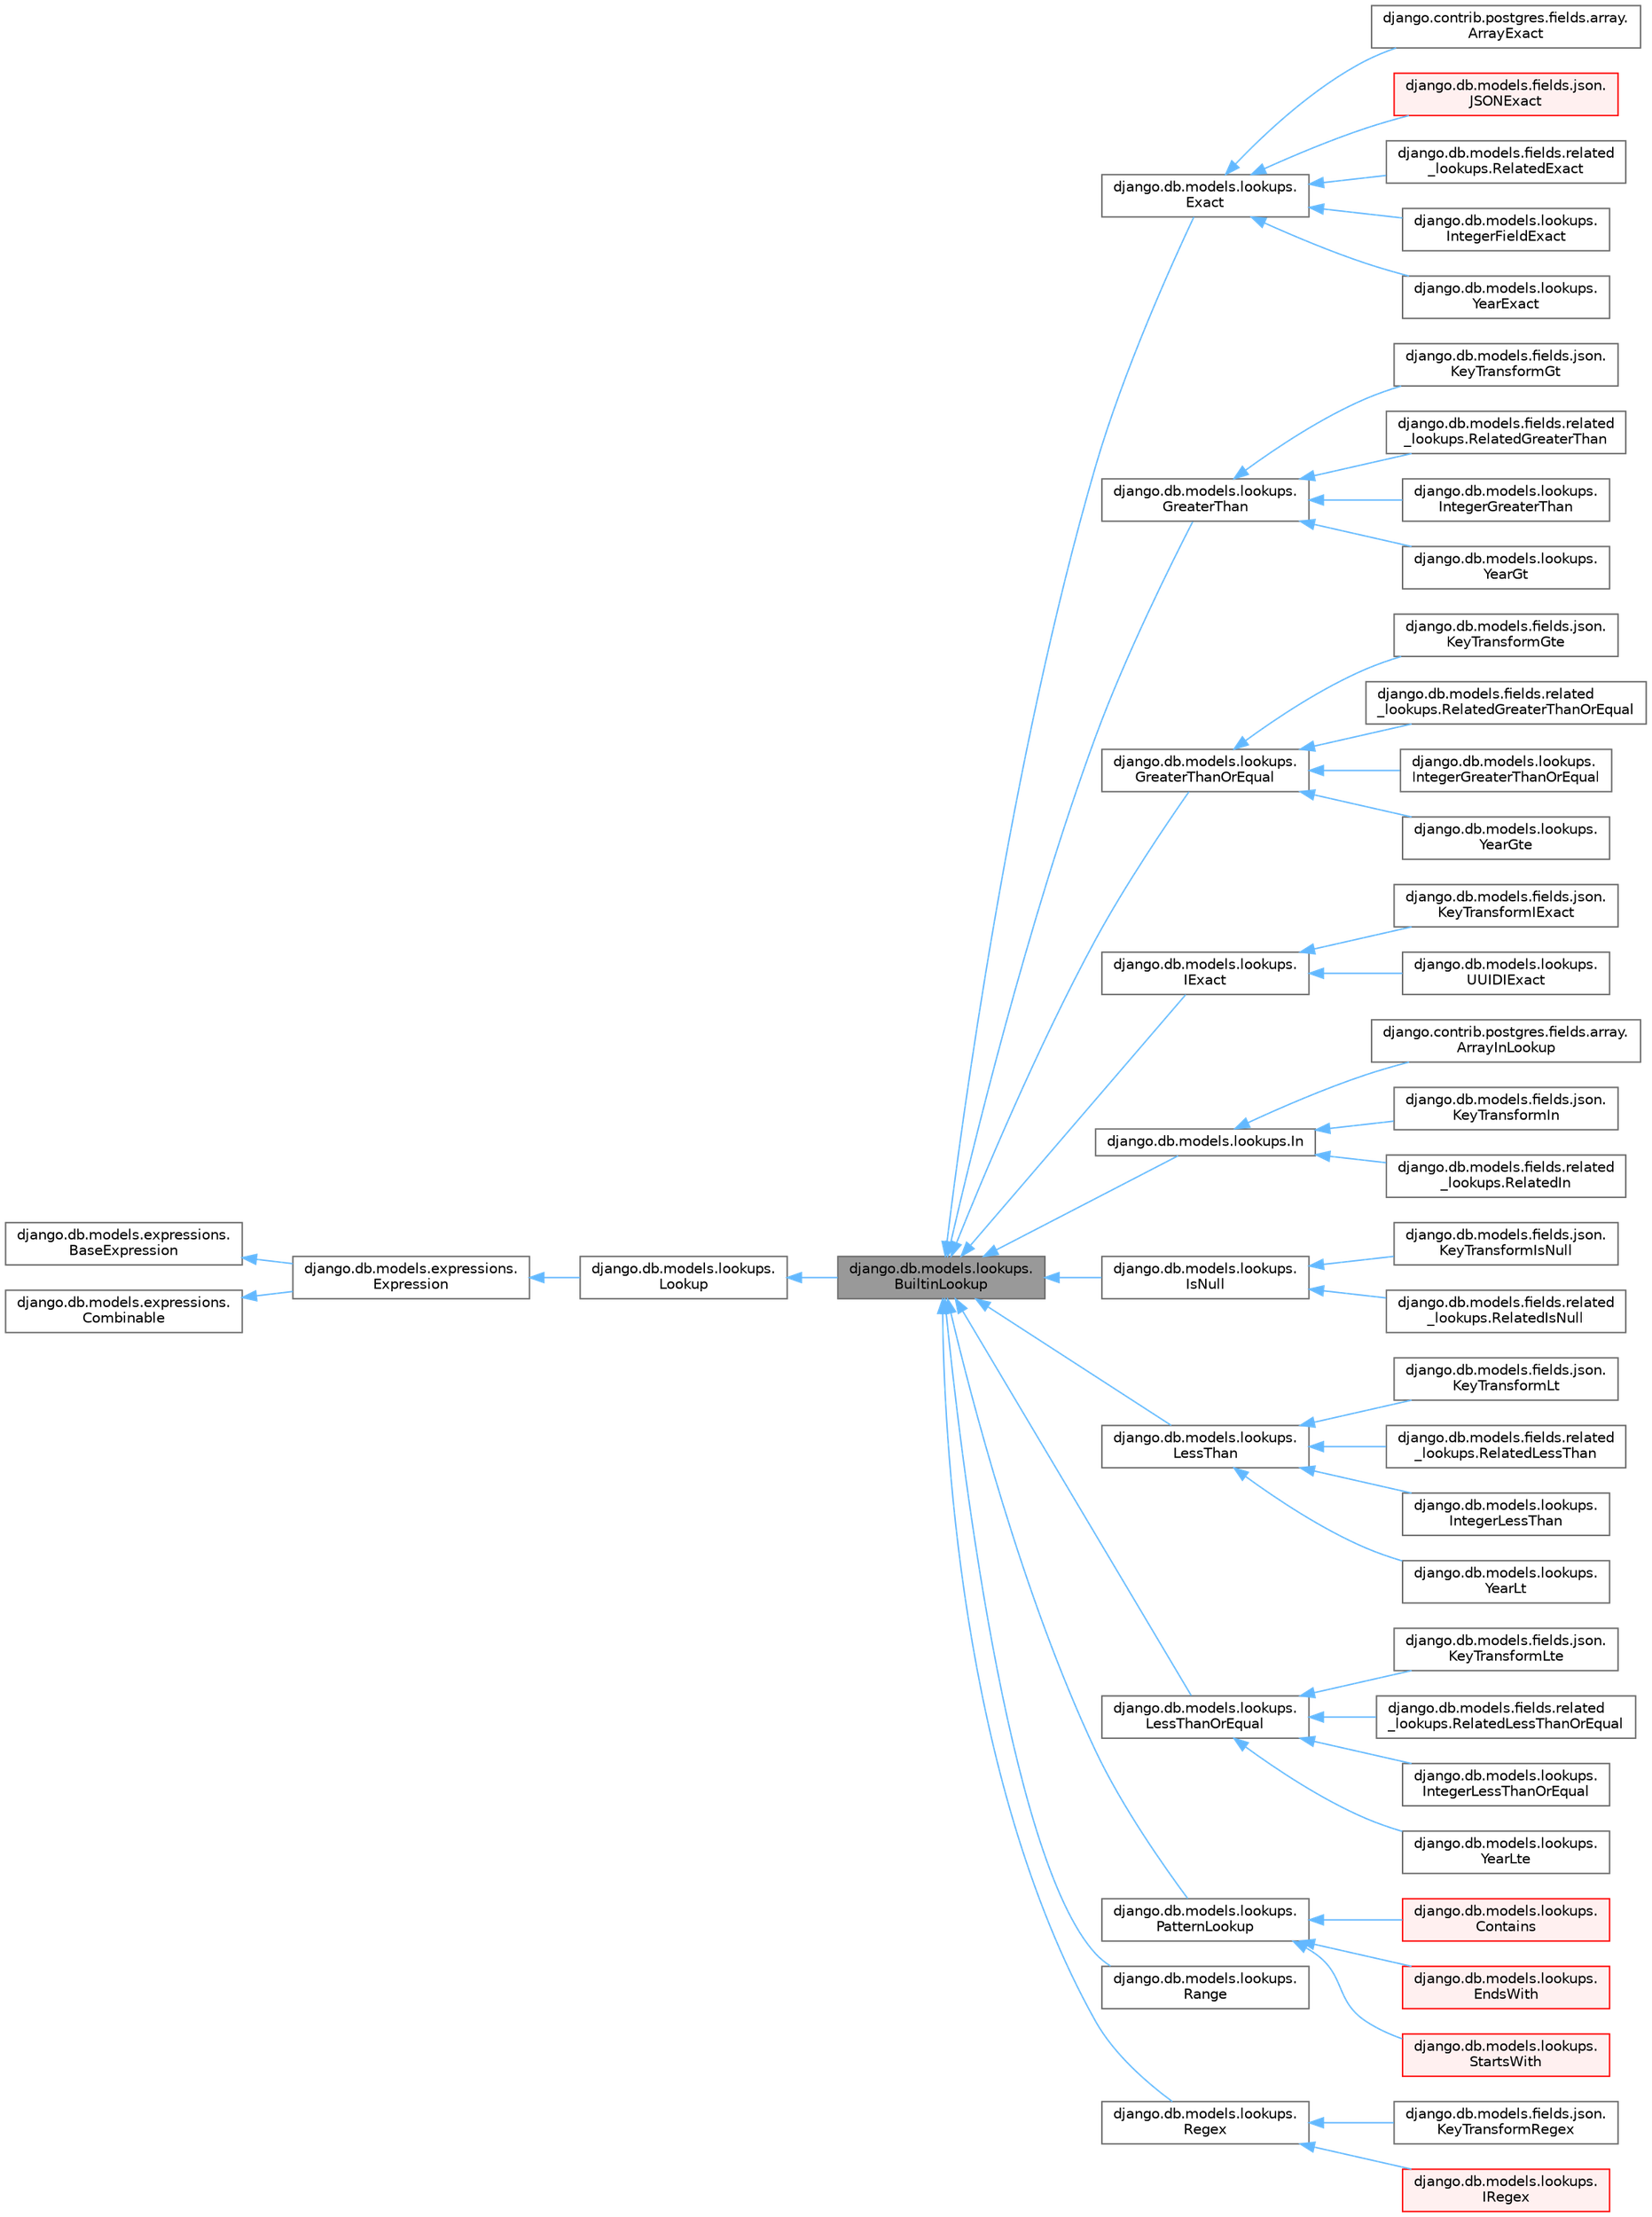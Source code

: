 digraph "django.db.models.lookups.BuiltinLookup"
{
 // LATEX_PDF_SIZE
  bgcolor="transparent";
  edge [fontname=Helvetica,fontsize=10,labelfontname=Helvetica,labelfontsize=10];
  node [fontname=Helvetica,fontsize=10,shape=box,height=0.2,width=0.4];
  rankdir="LR";
  Node1 [id="Node000001",label="django.db.models.lookups.\lBuiltinLookup",height=0.2,width=0.4,color="gray40", fillcolor="grey60", style="filled", fontcolor="black",tooltip=" "];
  Node2 -> Node1 [id="edge1_Node000001_Node000002",dir="back",color="steelblue1",style="solid",tooltip=" "];
  Node2 [id="Node000002",label="django.db.models.lookups.\lLookup",height=0.2,width=0.4,color="gray40", fillcolor="white", style="filled",URL="$classdjango_1_1db_1_1models_1_1lookups_1_1_lookup.html",tooltip=" "];
  Node3 -> Node2 [id="edge2_Node000002_Node000003",dir="back",color="steelblue1",style="solid",tooltip=" "];
  Node3 [id="Node000003",label="django.db.models.expressions.\lExpression",height=0.2,width=0.4,color="gray40", fillcolor="white", style="filled",URL="$classdjango_1_1db_1_1models_1_1expressions_1_1_expression.html",tooltip=" "];
  Node4 -> Node3 [id="edge3_Node000003_Node000004",dir="back",color="steelblue1",style="solid",tooltip=" "];
  Node4 [id="Node000004",label="django.db.models.expressions.\lBaseExpression",height=0.2,width=0.4,color="gray40", fillcolor="white", style="filled",URL="$classdjango_1_1db_1_1models_1_1expressions_1_1_base_expression.html",tooltip=" "];
  Node5 -> Node3 [id="edge4_Node000003_Node000005",dir="back",color="steelblue1",style="solid",tooltip=" "];
  Node5 [id="Node000005",label="django.db.models.expressions.\lCombinable",height=0.2,width=0.4,color="gray40", fillcolor="white", style="filled",URL="$classdjango_1_1db_1_1models_1_1expressions_1_1_combinable.html",tooltip=" "];
  Node1 -> Node6 [id="edge5_Node000001_Node000006",dir="back",color="steelblue1",style="solid",tooltip=" "];
  Node6 [id="Node000006",label="django.db.models.lookups.\lExact",height=0.2,width=0.4,color="gray40", fillcolor="white", style="filled",URL="$classdjango_1_1db_1_1models_1_1lookups_1_1_exact.html",tooltip=" "];
  Node6 -> Node7 [id="edge6_Node000006_Node000007",dir="back",color="steelblue1",style="solid",tooltip=" "];
  Node7 [id="Node000007",label="django.contrib.postgres.fields.array.\lArrayExact",height=0.2,width=0.4,color="gray40", fillcolor="white", style="filled",URL="$classdjango_1_1contrib_1_1postgres_1_1fields_1_1array_1_1_array_exact.html",tooltip=" "];
  Node6 -> Node8 [id="edge7_Node000006_Node000008",dir="back",color="steelblue1",style="solid",tooltip=" "];
  Node8 [id="Node000008",label="django.db.models.fields.json.\lJSONExact",height=0.2,width=0.4,color="red", fillcolor="#FFF0F0", style="filled",URL="$classdjango_1_1db_1_1models_1_1fields_1_1json_1_1_j_s_o_n_exact.html",tooltip=" "];
  Node6 -> Node10 [id="edge8_Node000006_Node000010",dir="back",color="steelblue1",style="solid",tooltip=" "];
  Node10 [id="Node000010",label="django.db.models.fields.related\l_lookups.RelatedExact",height=0.2,width=0.4,color="gray40", fillcolor="white", style="filled",URL="$classdjango_1_1db_1_1models_1_1fields_1_1related__lookups_1_1_related_exact.html",tooltip=" "];
  Node6 -> Node11 [id="edge9_Node000006_Node000011",dir="back",color="steelblue1",style="solid",tooltip=" "];
  Node11 [id="Node000011",label="django.db.models.lookups.\lIntegerFieldExact",height=0.2,width=0.4,color="gray40", fillcolor="white", style="filled",URL="$classdjango_1_1db_1_1models_1_1lookups_1_1_integer_field_exact.html",tooltip=" "];
  Node6 -> Node12 [id="edge10_Node000006_Node000012",dir="back",color="steelblue1",style="solid",tooltip=" "];
  Node12 [id="Node000012",label="django.db.models.lookups.\lYearExact",height=0.2,width=0.4,color="gray40", fillcolor="white", style="filled",URL="$classdjango_1_1db_1_1models_1_1lookups_1_1_year_exact.html",tooltip=" "];
  Node1 -> Node13 [id="edge11_Node000001_Node000013",dir="back",color="steelblue1",style="solid",tooltip=" "];
  Node13 [id="Node000013",label="django.db.models.lookups.\lGreaterThan",height=0.2,width=0.4,color="gray40", fillcolor="white", style="filled",URL="$classdjango_1_1db_1_1models_1_1lookups_1_1_greater_than.html",tooltip=" "];
  Node13 -> Node14 [id="edge12_Node000013_Node000014",dir="back",color="steelblue1",style="solid",tooltip=" "];
  Node14 [id="Node000014",label="django.db.models.fields.json.\lKeyTransformGt",height=0.2,width=0.4,color="gray40", fillcolor="white", style="filled",URL="$classdjango_1_1db_1_1models_1_1fields_1_1json_1_1_key_transform_gt.html",tooltip=" "];
  Node13 -> Node15 [id="edge13_Node000013_Node000015",dir="back",color="steelblue1",style="solid",tooltip=" "];
  Node15 [id="Node000015",label="django.db.models.fields.related\l_lookups.RelatedGreaterThan",height=0.2,width=0.4,color="gray40", fillcolor="white", style="filled",URL="$classdjango_1_1db_1_1models_1_1fields_1_1related__lookups_1_1_related_greater_than.html",tooltip=" "];
  Node13 -> Node16 [id="edge14_Node000013_Node000016",dir="back",color="steelblue1",style="solid",tooltip=" "];
  Node16 [id="Node000016",label="django.db.models.lookups.\lIntegerGreaterThan",height=0.2,width=0.4,color="gray40", fillcolor="white", style="filled",URL="$classdjango_1_1db_1_1models_1_1lookups_1_1_integer_greater_than.html",tooltip=" "];
  Node13 -> Node17 [id="edge15_Node000013_Node000017",dir="back",color="steelblue1",style="solid",tooltip=" "];
  Node17 [id="Node000017",label="django.db.models.lookups.\lYearGt",height=0.2,width=0.4,color="gray40", fillcolor="white", style="filled",URL="$classdjango_1_1db_1_1models_1_1lookups_1_1_year_gt.html",tooltip=" "];
  Node1 -> Node18 [id="edge16_Node000001_Node000018",dir="back",color="steelblue1",style="solid",tooltip=" "];
  Node18 [id="Node000018",label="django.db.models.lookups.\lGreaterThanOrEqual",height=0.2,width=0.4,color="gray40", fillcolor="white", style="filled",URL="$classdjango_1_1db_1_1models_1_1lookups_1_1_greater_than_or_equal.html",tooltip=" "];
  Node18 -> Node19 [id="edge17_Node000018_Node000019",dir="back",color="steelblue1",style="solid",tooltip=" "];
  Node19 [id="Node000019",label="django.db.models.fields.json.\lKeyTransformGte",height=0.2,width=0.4,color="gray40", fillcolor="white", style="filled",URL="$classdjango_1_1db_1_1models_1_1fields_1_1json_1_1_key_transform_gte.html",tooltip=" "];
  Node18 -> Node20 [id="edge18_Node000018_Node000020",dir="back",color="steelblue1",style="solid",tooltip=" "];
  Node20 [id="Node000020",label="django.db.models.fields.related\l_lookups.RelatedGreaterThanOrEqual",height=0.2,width=0.4,color="gray40", fillcolor="white", style="filled",URL="$classdjango_1_1db_1_1models_1_1fields_1_1related__lookups_1_1_related_greater_than_or_equal.html",tooltip=" "];
  Node18 -> Node21 [id="edge19_Node000018_Node000021",dir="back",color="steelblue1",style="solid",tooltip=" "];
  Node21 [id="Node000021",label="django.db.models.lookups.\lIntegerGreaterThanOrEqual",height=0.2,width=0.4,color="gray40", fillcolor="white", style="filled",URL="$classdjango_1_1db_1_1models_1_1lookups_1_1_integer_greater_than_or_equal.html",tooltip=" "];
  Node18 -> Node22 [id="edge20_Node000018_Node000022",dir="back",color="steelblue1",style="solid",tooltip=" "];
  Node22 [id="Node000022",label="django.db.models.lookups.\lYearGte",height=0.2,width=0.4,color="gray40", fillcolor="white", style="filled",URL="$classdjango_1_1db_1_1models_1_1lookups_1_1_year_gte.html",tooltip=" "];
  Node1 -> Node23 [id="edge21_Node000001_Node000023",dir="back",color="steelblue1",style="solid",tooltip=" "];
  Node23 [id="Node000023",label="django.db.models.lookups.\lIExact",height=0.2,width=0.4,color="gray40", fillcolor="white", style="filled",URL="$classdjango_1_1db_1_1models_1_1lookups_1_1_i_exact.html",tooltip=" "];
  Node23 -> Node24 [id="edge22_Node000023_Node000024",dir="back",color="steelblue1",style="solid",tooltip=" "];
  Node24 [id="Node000024",label="django.db.models.fields.json.\lKeyTransformIExact",height=0.2,width=0.4,color="gray40", fillcolor="white", style="filled",URL="$classdjango_1_1db_1_1models_1_1fields_1_1json_1_1_key_transform_i_exact.html",tooltip=" "];
  Node23 -> Node25 [id="edge23_Node000023_Node000025",dir="back",color="steelblue1",style="solid",tooltip=" "];
  Node25 [id="Node000025",label="django.db.models.lookups.\lUUIDIExact",height=0.2,width=0.4,color="gray40", fillcolor="white", style="filled",URL="$classdjango_1_1db_1_1models_1_1lookups_1_1_u_u_i_d_i_exact.html",tooltip=" "];
  Node1 -> Node26 [id="edge24_Node000001_Node000026",dir="back",color="steelblue1",style="solid",tooltip=" "];
  Node26 [id="Node000026",label="django.db.models.lookups.In",height=0.2,width=0.4,color="gray40", fillcolor="white", style="filled",URL="$classdjango_1_1db_1_1models_1_1lookups_1_1_in.html",tooltip=" "];
  Node26 -> Node27 [id="edge25_Node000026_Node000027",dir="back",color="steelblue1",style="solid",tooltip=" "];
  Node27 [id="Node000027",label="django.contrib.postgres.fields.array.\lArrayInLookup",height=0.2,width=0.4,color="gray40", fillcolor="white", style="filled",URL="$classdjango_1_1contrib_1_1postgres_1_1fields_1_1array_1_1_array_in_lookup.html",tooltip=" "];
  Node26 -> Node28 [id="edge26_Node000026_Node000028",dir="back",color="steelblue1",style="solid",tooltip=" "];
  Node28 [id="Node000028",label="django.db.models.fields.json.\lKeyTransformIn",height=0.2,width=0.4,color="gray40", fillcolor="white", style="filled",URL="$classdjango_1_1db_1_1models_1_1fields_1_1json_1_1_key_transform_in.html",tooltip=" "];
  Node26 -> Node29 [id="edge27_Node000026_Node000029",dir="back",color="steelblue1",style="solid",tooltip=" "];
  Node29 [id="Node000029",label="django.db.models.fields.related\l_lookups.RelatedIn",height=0.2,width=0.4,color="gray40", fillcolor="white", style="filled",URL="$classdjango_1_1db_1_1models_1_1fields_1_1related__lookups_1_1_related_in.html",tooltip=" "];
  Node1 -> Node30 [id="edge28_Node000001_Node000030",dir="back",color="steelblue1",style="solid",tooltip=" "];
  Node30 [id="Node000030",label="django.db.models.lookups.\lIsNull",height=0.2,width=0.4,color="gray40", fillcolor="white", style="filled",URL="$classdjango_1_1db_1_1models_1_1lookups_1_1_is_null.html",tooltip=" "];
  Node30 -> Node31 [id="edge29_Node000030_Node000031",dir="back",color="steelblue1",style="solid",tooltip=" "];
  Node31 [id="Node000031",label="django.db.models.fields.json.\lKeyTransformIsNull",height=0.2,width=0.4,color="gray40", fillcolor="white", style="filled",URL="$classdjango_1_1db_1_1models_1_1fields_1_1json_1_1_key_transform_is_null.html",tooltip=" "];
  Node30 -> Node32 [id="edge30_Node000030_Node000032",dir="back",color="steelblue1",style="solid",tooltip=" "];
  Node32 [id="Node000032",label="django.db.models.fields.related\l_lookups.RelatedIsNull",height=0.2,width=0.4,color="gray40", fillcolor="white", style="filled",URL="$classdjango_1_1db_1_1models_1_1fields_1_1related__lookups_1_1_related_is_null.html",tooltip=" "];
  Node1 -> Node33 [id="edge31_Node000001_Node000033",dir="back",color="steelblue1",style="solid",tooltip=" "];
  Node33 [id="Node000033",label="django.db.models.lookups.\lLessThan",height=0.2,width=0.4,color="gray40", fillcolor="white", style="filled",URL="$classdjango_1_1db_1_1models_1_1lookups_1_1_less_than.html",tooltip=" "];
  Node33 -> Node34 [id="edge32_Node000033_Node000034",dir="back",color="steelblue1",style="solid",tooltip=" "];
  Node34 [id="Node000034",label="django.db.models.fields.json.\lKeyTransformLt",height=0.2,width=0.4,color="gray40", fillcolor="white", style="filled",URL="$classdjango_1_1db_1_1models_1_1fields_1_1json_1_1_key_transform_lt.html",tooltip=" "];
  Node33 -> Node35 [id="edge33_Node000033_Node000035",dir="back",color="steelblue1",style="solid",tooltip=" "];
  Node35 [id="Node000035",label="django.db.models.fields.related\l_lookups.RelatedLessThan",height=0.2,width=0.4,color="gray40", fillcolor="white", style="filled",URL="$classdjango_1_1db_1_1models_1_1fields_1_1related__lookups_1_1_related_less_than.html",tooltip=" "];
  Node33 -> Node36 [id="edge34_Node000033_Node000036",dir="back",color="steelblue1",style="solid",tooltip=" "];
  Node36 [id="Node000036",label="django.db.models.lookups.\lIntegerLessThan",height=0.2,width=0.4,color="gray40", fillcolor="white", style="filled",URL="$classdjango_1_1db_1_1models_1_1lookups_1_1_integer_less_than.html",tooltip=" "];
  Node33 -> Node37 [id="edge35_Node000033_Node000037",dir="back",color="steelblue1",style="solid",tooltip=" "];
  Node37 [id="Node000037",label="django.db.models.lookups.\lYearLt",height=0.2,width=0.4,color="gray40", fillcolor="white", style="filled",URL="$classdjango_1_1db_1_1models_1_1lookups_1_1_year_lt.html",tooltip=" "];
  Node1 -> Node38 [id="edge36_Node000001_Node000038",dir="back",color="steelblue1",style="solid",tooltip=" "];
  Node38 [id="Node000038",label="django.db.models.lookups.\lLessThanOrEqual",height=0.2,width=0.4,color="gray40", fillcolor="white", style="filled",URL="$classdjango_1_1db_1_1models_1_1lookups_1_1_less_than_or_equal.html",tooltip=" "];
  Node38 -> Node39 [id="edge37_Node000038_Node000039",dir="back",color="steelblue1",style="solid",tooltip=" "];
  Node39 [id="Node000039",label="django.db.models.fields.json.\lKeyTransformLte",height=0.2,width=0.4,color="gray40", fillcolor="white", style="filled",URL="$classdjango_1_1db_1_1models_1_1fields_1_1json_1_1_key_transform_lte.html",tooltip=" "];
  Node38 -> Node40 [id="edge38_Node000038_Node000040",dir="back",color="steelblue1",style="solid",tooltip=" "];
  Node40 [id="Node000040",label="django.db.models.fields.related\l_lookups.RelatedLessThanOrEqual",height=0.2,width=0.4,color="gray40", fillcolor="white", style="filled",URL="$classdjango_1_1db_1_1models_1_1fields_1_1related__lookups_1_1_related_less_than_or_equal.html",tooltip=" "];
  Node38 -> Node41 [id="edge39_Node000038_Node000041",dir="back",color="steelblue1",style="solid",tooltip=" "];
  Node41 [id="Node000041",label="django.db.models.lookups.\lIntegerLessThanOrEqual",height=0.2,width=0.4,color="gray40", fillcolor="white", style="filled",URL="$classdjango_1_1db_1_1models_1_1lookups_1_1_integer_less_than_or_equal.html",tooltip=" "];
  Node38 -> Node42 [id="edge40_Node000038_Node000042",dir="back",color="steelblue1",style="solid",tooltip=" "];
  Node42 [id="Node000042",label="django.db.models.lookups.\lYearLte",height=0.2,width=0.4,color="gray40", fillcolor="white", style="filled",URL="$classdjango_1_1db_1_1models_1_1lookups_1_1_year_lte.html",tooltip=" "];
  Node1 -> Node43 [id="edge41_Node000001_Node000043",dir="back",color="steelblue1",style="solid",tooltip=" "];
  Node43 [id="Node000043",label="django.db.models.lookups.\lPatternLookup",height=0.2,width=0.4,color="gray40", fillcolor="white", style="filled",URL="$classdjango_1_1db_1_1models_1_1lookups_1_1_pattern_lookup.html",tooltip=" "];
  Node43 -> Node44 [id="edge42_Node000043_Node000044",dir="back",color="steelblue1",style="solid",tooltip=" "];
  Node44 [id="Node000044",label="django.db.models.lookups.\lContains",height=0.2,width=0.4,color="red", fillcolor="#FFF0F0", style="filled",URL="$classdjango_1_1db_1_1models_1_1lookups_1_1_contains.html",tooltip=" "];
  Node43 -> Node50 [id="edge43_Node000043_Node000050",dir="back",color="steelblue1",style="solid",tooltip=" "];
  Node50 [id="Node000050",label="django.db.models.lookups.\lEndsWith",height=0.2,width=0.4,color="red", fillcolor="#FFF0F0", style="filled",URL="$classdjango_1_1db_1_1models_1_1lookups_1_1_ends_with.html",tooltip=" "];
  Node43 -> Node56 [id="edge44_Node000043_Node000056",dir="back",color="steelblue1",style="solid",tooltip=" "];
  Node56 [id="Node000056",label="django.db.models.lookups.\lStartsWith",height=0.2,width=0.4,color="red", fillcolor="#FFF0F0", style="filled",URL="$classdjango_1_1db_1_1models_1_1lookups_1_1_starts_with.html",tooltip=" "];
  Node1 -> Node62 [id="edge45_Node000001_Node000062",dir="back",color="steelblue1",style="solid",tooltip=" "];
  Node62 [id="Node000062",label="django.db.models.lookups.\lRange",height=0.2,width=0.4,color="gray40", fillcolor="white", style="filled",URL="$classdjango_1_1db_1_1models_1_1lookups_1_1_range.html",tooltip=" "];
  Node1 -> Node63 [id="edge46_Node000001_Node000063",dir="back",color="steelblue1",style="solid",tooltip=" "];
  Node63 [id="Node000063",label="django.db.models.lookups.\lRegex",height=0.2,width=0.4,color="gray40", fillcolor="white", style="filled",URL="$classdjango_1_1db_1_1models_1_1lookups_1_1_regex.html",tooltip=" "];
  Node63 -> Node64 [id="edge47_Node000063_Node000064",dir="back",color="steelblue1",style="solid",tooltip=" "];
  Node64 [id="Node000064",label="django.db.models.fields.json.\lKeyTransformRegex",height=0.2,width=0.4,color="gray40", fillcolor="white", style="filled",URL="$classdjango_1_1db_1_1models_1_1fields_1_1json_1_1_key_transform_regex.html",tooltip=" "];
  Node63 -> Node65 [id="edge48_Node000063_Node000065",dir="back",color="steelblue1",style="solid",tooltip=" "];
  Node65 [id="Node000065",label="django.db.models.lookups.\lIRegex",height=0.2,width=0.4,color="red", fillcolor="#FFF0F0", style="filled",URL="$classdjango_1_1db_1_1models_1_1lookups_1_1_i_regex.html",tooltip=" "];
}
